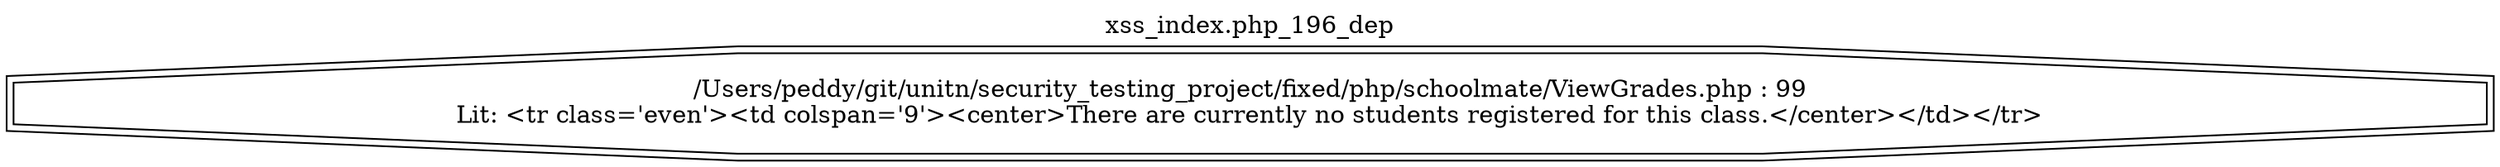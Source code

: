 digraph cfg {
  label="xss_index.php_196_dep";
  labelloc=t;
  n1 [shape=doubleoctagon, label="/Users/peddy/git/unitn/security_testing_project/fixed/php/schoolmate/ViewGrades.php : 99\nLit: <tr class='even'><td colspan='9'><center>There are currently no students registered for this class.</center></td></tr>\n"];
}
